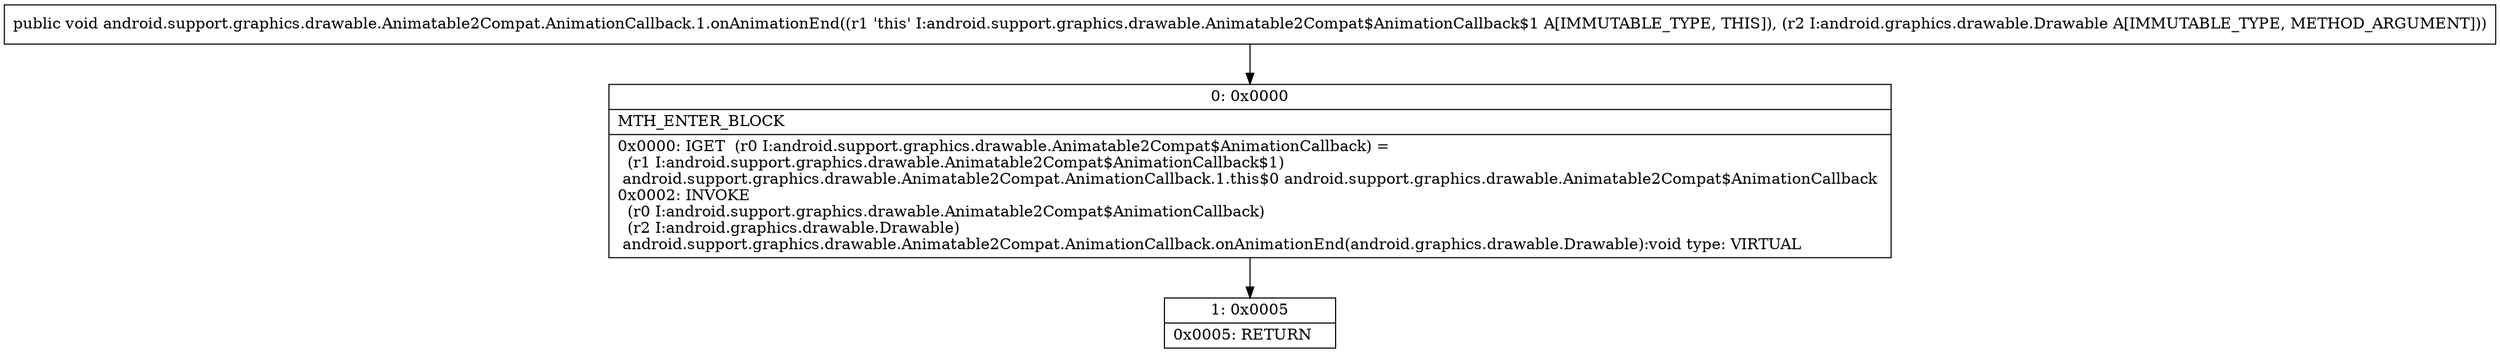 digraph "CFG forandroid.support.graphics.drawable.Animatable2Compat.AnimationCallback.1.onAnimationEnd(Landroid\/graphics\/drawable\/Drawable;)V" {
Node_0 [shape=record,label="{0\:\ 0x0000|MTH_ENTER_BLOCK\l|0x0000: IGET  (r0 I:android.support.graphics.drawable.Animatable2Compat$AnimationCallback) = \l  (r1 I:android.support.graphics.drawable.Animatable2Compat$AnimationCallback$1)\l android.support.graphics.drawable.Animatable2Compat.AnimationCallback.1.this$0 android.support.graphics.drawable.Animatable2Compat$AnimationCallback \l0x0002: INVOKE  \l  (r0 I:android.support.graphics.drawable.Animatable2Compat$AnimationCallback)\l  (r2 I:android.graphics.drawable.Drawable)\l android.support.graphics.drawable.Animatable2Compat.AnimationCallback.onAnimationEnd(android.graphics.drawable.Drawable):void type: VIRTUAL \l}"];
Node_1 [shape=record,label="{1\:\ 0x0005|0x0005: RETURN   \l}"];
MethodNode[shape=record,label="{public void android.support.graphics.drawable.Animatable2Compat.AnimationCallback.1.onAnimationEnd((r1 'this' I:android.support.graphics.drawable.Animatable2Compat$AnimationCallback$1 A[IMMUTABLE_TYPE, THIS]), (r2 I:android.graphics.drawable.Drawable A[IMMUTABLE_TYPE, METHOD_ARGUMENT])) }"];
MethodNode -> Node_0;
Node_0 -> Node_1;
}

